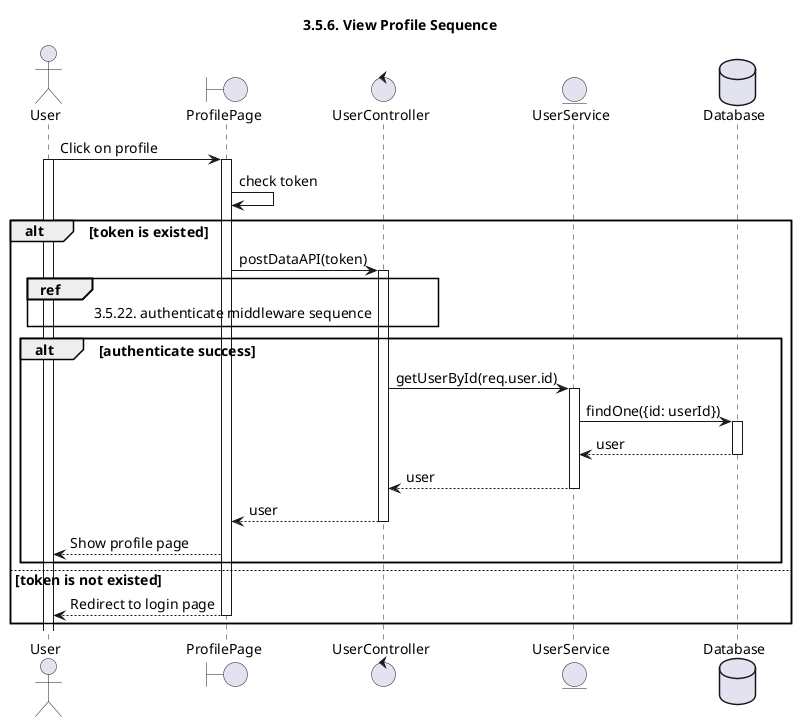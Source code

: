 @startuml logout-sequence

skinparam DefaultFontName "Times New Roman"
skinparam DefaultFontSize 14

title 3.5.6. View Profile Sequence

actor User as u
boundary ProfilePage as p
control UserController as c
entity UserService as s
database Database as d

u -> p: Click on profile
activate u
activate p
p -> p: check token
alt token is existed
  p -> c: postDataAPI(token)
  ref over u,p,c: 3.5.22. authenticate middleware sequence
  alt authenticate success
    activate c
    c -> s: getUserById(req.user.id)
    activate s
    s -> d: findOne({id: userId})
    activate d
    d --> s: user
    deactivate d
    s --> c: user
    deactivate s
    c --> p: user
    deactivate c
    p --> u: Show profile page
  end
else token is not existed
  p --> u: Redirect to login page
  deactivate p
end

@enduml